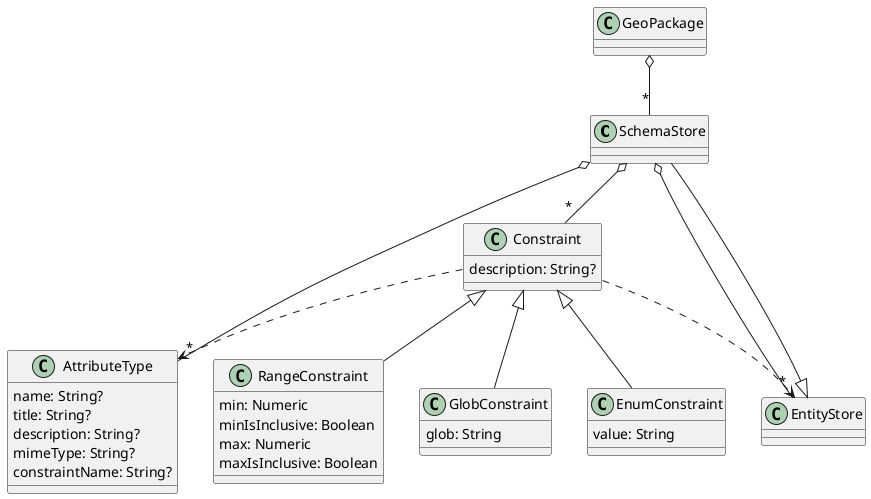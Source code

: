 @startuml
   class SchemaStore {
   }
   class AttributeType {
     name: String?
     title: String?
     description: String?
     mimeType: String?
     constraintName: String?
   }
   class Constraint {
     description: String?
   }
   class RangeConstraint {
     min: Numeric
     minIsInclusive: Boolean
     max: Numeric
     maxIsInclusive: Boolean
   }
   class GlobConstraint {
     glob: String
   }
   class EnumConstraint {
     value: String
   }
   Constraint <|-- RangeConstraint
   Constraint <|-- GlobConstraint
   Constraint <|-- EnumConstraint
   GeoPackage o-- "*" SchemaStore
   EntityStore <|-- SchemaStore
   SchemaStore o-- "*" Constraint
   Constraint ..> AttributeType
   Constraint ..> EntityStore
   SchemaStore o-- "*" EntityStore
   SchemaStore o-- "*" AttributeType
@enduml